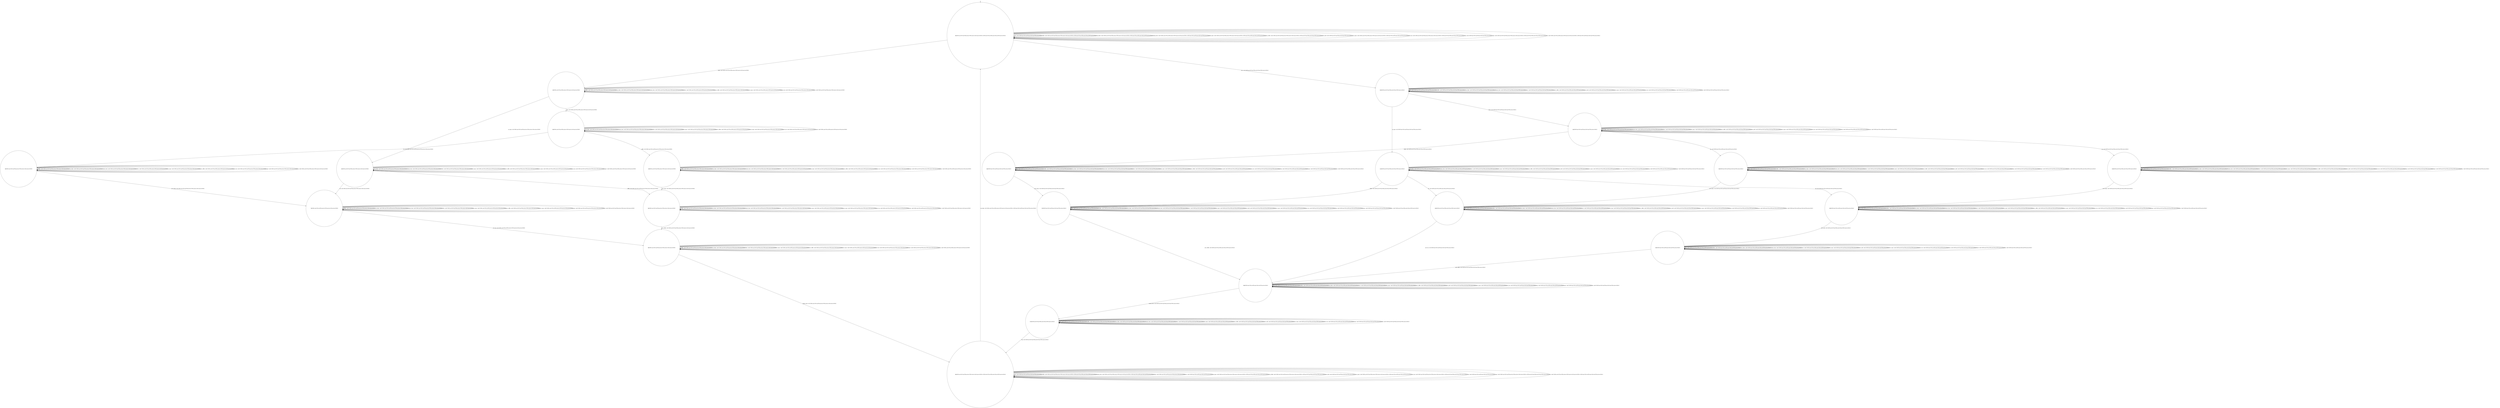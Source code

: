 digraph g {
	edge [lblstyle="above, sloped"];
	s0 [shape="circle" label="0@[((DOL and COF and TEA and not TON and not CAP and not EUR) or (EUR and COF and TEA and CAP and TON and not DOL))]"];
	s1 [shape="circle" label="1@[((DOL and COF and TEA and not TON and not CAP and not EUR))]"];
	s2 [shape="circle" label="2@[((DOL and COF and TEA and not TON and not CAP and not EUR))]"];
	s3 [shape="circle" label="3@[((DOL and COF and TEA and not TON and not CAP and not EUR))]"];
	s4 [shape="circle" label="4@[((DOL and COF and TEA and not TON and not CAP and not EUR))]"];
	s5 [shape="circle" label="5@[((DOL and COF and TEA and not TON and not CAP and not EUR))]"];
	s6 [shape="circle" label="6@[((DOL and COF and TEA and not TON and not CAP and not EUR))]"];
	s7 [shape="circle" label="7@[((DOL and COF and TEA and not TON and not CAP and not EUR))]"];
	s8 [shape="circle" label="8@[((DOL and COF and TEA and not TON and not CAP and not EUR))]"];
	s9 [shape="circle" label="9@[((DOL and COF and TEA and not TON and not CAP and not EUR) or (EUR and COF and TEA and CAP and TON and not DOL))]"];
	s10 [shape="circle" label="10@[((EUR and COF and TEA and CAP and TON and not DOL))]"];
	s11 [shape="circle" label="11@[((EUR and COF and TEA and CAP and TON and not DOL))]"];
	s12 [shape="circle" label="12@[((EUR and COF and TEA and CAP and TON and not DOL))]"];
	s13 [shape="circle" label="13@[((EUR and COF and TEA and CAP and TON and not DOL))]"];
	s14 [shape="circle" label="14@[((EUR and COF and TEA and CAP and TON and not DOL))]"];
	s15 [shape="circle" label="15@[((EUR and COF and TEA and CAP and TON and not DOL))]"];
	s16 [shape="circle" label="16@[((EUR and COF and TEA and CAP and TON and not DOL))]"];
	s17 [shape="circle" label="17@[((EUR and COF and TEA and CAP and TON and not DOL))]"];
	s18 [shape="circle" label="18@[((EUR and COF and TEA and CAP and TON and not DOL))]"];
	s19 [shape="circle" label="19@[((EUR and COF and TEA and CAP and TON and not DOL))]"];
	s20 [shape="circle" label="20@[((EUR and COF and TEA and CAP and TON and not DOL))]"];
	s21 [shape="circle" label="21@[((EUR and COF and TEA and CAP and TON and not DOL))]"];
	s0 -> s0 [label="cap / nok() [((EUR and COF and TEA and CAP and TON and not DOL))]"];
	s0 -> s0 [label="coffee / nok() [((DOL and COF and TEA and not TON and not CAP and not EUR) or (EUR and COF and TEA and CAP and TON and not DOL))]"];
	s0 -> s0 [label="cup_taken / nok() [((DOL and COF and TEA and not TON and not CAP and not EUR) or (EUR and COF and TEA and CAP and TON and not DOL))]"];
	s0 -> s0 [label="display_done / nok() [((DOL and COF and TEA and not TON and not CAP and not EUR) or (EUR and COF and TEA and CAP and TON and not DOL))]"];
	s0 -> s1 [label="dollar / ok() [((DOL and COF and TEA and not TON and not CAP and not EUR))]"];
	s0 -> s10 [label="euro / ok() [((EUR and COF and TEA and CAP and TON and not DOL))]"];
	s0 -> s0 [label="no_sugar / nok() [((DOL and COF and TEA and not TON and not CAP and not EUR) or (EUR and COF and TEA and CAP and TON and not DOL))]"];
	s0 -> s0 [label="pour_coffee / nok() [((DOL and COF and TEA and not TON and not CAP and not EUR) or (EUR and COF and TEA and CAP and TON and not DOL))]"];
	s0 -> s0 [label="pour_milk / nok() [((EUR and COF and TEA and CAP and TON and not DOL))]"];
	s0 -> s0 [label="pour_sugar / nok() [((DOL and COF and TEA and not TON and not CAP and not EUR) or (EUR and COF and TEA and CAP and TON and not DOL))]"];
	s0 -> s0 [label="pour_tea / nok() [((DOL and COF and TEA and not TON and not CAP and not EUR) or (EUR and COF and TEA and CAP and TON and not DOL))]"];
	s0 -> s0 [label="ring / nok() [((EUR and COF and TEA and CAP and TON and not DOL))]"];
	s0 -> s0 [label="sugar / nok() [((DOL and COF and TEA and not TON and not CAP and not EUR) or (EUR and COF and TEA and CAP and TON and not DOL))]"];
	s0 -> s0 [label="tea / nok() [((DOL and COF and TEA and not TON and not CAP and not EUR) or (EUR and COF and TEA and CAP and TON and not DOL))]"];
	s1 -> s1 [label="coffee / nok() [((DOL and COF and TEA and not TON and not CAP and not EUR))]"];
	s1 -> s1 [label="cup_taken / nok() [((DOL and COF and TEA and not TON and not CAP and not EUR))]"];
	s1 -> s1 [label="display_done / nok() [((DOL and COF and TEA and not TON and not CAP and not EUR))]"];
	s1 -> s1 [label="dollar / nok() [((DOL and COF and TEA and not TON and not CAP and not EUR))]"];
	s1 -> s2 [label="no_sugar / ok() [((DOL and COF and TEA and not TON and not CAP and not EUR))]"];
	s1 -> s1 [label="pour_coffee / nok() [((DOL and COF and TEA and not TON and not CAP and not EUR))]"];
	s1 -> s1 [label="pour_sugar / nok() [((DOL and COF and TEA and not TON and not CAP and not EUR))]"];
	s1 -> s1 [label="pour_tea / nok() [((DOL and COF and TEA and not TON and not CAP and not EUR))]"];
	s1 -> s3 [label="sugar / ok() [((DOL and COF and TEA and not TON and not CAP and not EUR))]"];
	s1 -> s1 [label="tea / nok() [((DOL and COF and TEA and not TON and not CAP and not EUR))]"];
	s2 -> s6 [label="coffee / ok() [((DOL and COF and TEA and not TON and not CAP and not EUR))]"];
	s2 -> s2 [label="cup_taken / nok() [((DOL and COF and TEA and not TON and not CAP and not EUR))]"];
	s2 -> s2 [label="display_done / nok() [((DOL and COF and TEA and not TON and not CAP and not EUR))]"];
	s2 -> s2 [label="dollar / nok() [((DOL and COF and TEA and not TON and not CAP and not EUR))]"];
	s2 -> s2 [label="no_sugar / nok() [((DOL and COF and TEA and not TON and not CAP and not EUR))]"];
	s2 -> s2 [label="pour_coffee / nok() [((DOL and COF and TEA and not TON and not CAP and not EUR))]"];
	s2 -> s2 [label="pour_sugar / nok() [((DOL and COF and TEA and not TON and not CAP and not EUR))]"];
	s2 -> s2 [label="pour_tea / nok() [((DOL and COF and TEA and not TON and not CAP and not EUR))]"];
	s2 -> s2 [label="sugar / void() [((DOL and COF and TEA and not TON and not CAP and not EUR))]"];
	s2 -> s7 [label="tea / ok() [((DOL and COF and TEA and not TON and not CAP and not EUR))]"];
	s3 -> s4 [label="coffee / ok() [((DOL and COF and TEA and not TON and not CAP and not EUR))]"];
	s3 -> s3 [label="cup_taken / nok() [((DOL and COF and TEA and not TON and not CAP and not EUR))]"];
	s3 -> s3 [label="display_done / nok() [((DOL and COF and TEA and not TON and not CAP and not EUR))]"];
	s3 -> s3 [label="dollar / nok() [((DOL and COF and TEA and not TON and not CAP and not EUR))]"];
	s3 -> s3 [label="no_sugar / void() [((DOL and COF and TEA and not TON and not CAP and not EUR))]"];
	s3 -> s3 [label="pour_coffee / nok() [((DOL and COF and TEA and not TON and not CAP and not EUR))]"];
	s3 -> s3 [label="pour_sugar / nok() [((DOL and COF and TEA and not TON and not CAP and not EUR))]"];
	s3 -> s3 [label="pour_tea / nok() [((DOL and COF and TEA and not TON and not CAP and not EUR))]"];
	s3 -> s3 [label="sugar / nok() [((DOL and COF and TEA and not TON and not CAP and not EUR))]"];
	s3 -> s5 [label="tea / ok() [((DOL and COF and TEA and not TON and not CAP and not EUR))]"];
	s4 -> s4 [label="coffee / nok() [((DOL and COF and TEA and not TON and not CAP and not EUR))]"];
	s4 -> s4 [label="cup_taken / nok() [((DOL and COF and TEA and not TON and not CAP and not EUR))]"];
	s4 -> s4 [label="display_done / nok() [((DOL and COF and TEA and not TON and not CAP and not EUR))]"];
	s4 -> s4 [label="dollar / nok() [((DOL and COF and TEA and not TON and not CAP and not EUR))]"];
	s4 -> s4 [label="no_sugar / nok() [((DOL and COF and TEA and not TON and not CAP and not EUR))]"];
	s4 -> s4 [label="pour_coffee / nok() [((DOL and COF and TEA and not TON and not CAP and not EUR))]"];
	s4 -> s6 [label="pour_sugar / ok() [((DOL and COF and TEA and not TON and not CAP and not EUR))]"];
	s4 -> s4 [label="pour_tea / nok() [((DOL and COF and TEA and not TON and not CAP and not EUR))]"];
	s4 -> s4 [label="sugar / nok() [((DOL and COF and TEA and not TON and not CAP and not EUR))]"];
	s4 -> s4 [label="tea / void() [((DOL and COF and TEA and not TON and not CAP and not EUR))]"];
	s5 -> s5 [label="coffee / void() [((DOL and COF and TEA and not TON and not CAP and not EUR))]"];
	s5 -> s5 [label="cup_taken / nok() [((DOL and COF and TEA and not TON and not CAP and not EUR))]"];
	s5 -> s5 [label="display_done / nok() [((DOL and COF and TEA and not TON and not CAP and not EUR))]"];
	s5 -> s5 [label="dollar / nok() [((DOL and COF and TEA and not TON and not CAP and not EUR))]"];
	s5 -> s5 [label="no_sugar / nok() [((DOL and COF and TEA and not TON and not CAP and not EUR))]"];
	s5 -> s5 [label="pour_coffee / nok() [((DOL and COF and TEA and not TON and not CAP and not EUR))]"];
	s5 -> s7 [label="pour_sugar / ok() [((DOL and COF and TEA and not TON and not CAP and not EUR))]"];
	s5 -> s5 [label="pour_tea / nok() [((DOL and COF and TEA and not TON and not CAP and not EUR))]"];
	s5 -> s5 [label="sugar / nok() [((DOL and COF and TEA and not TON and not CAP and not EUR))]"];
	s5 -> s5 [label="tea / nok() [((DOL and COF and TEA and not TON and not CAP and not EUR))]"];
	s6 -> s6 [label="coffee / nok() [((DOL and COF and TEA and not TON and not CAP and not EUR))]"];
	s6 -> s6 [label="cup_taken / nok() [((DOL and COF and TEA and not TON and not CAP and not EUR))]"];
	s6 -> s6 [label="display_done / nok() [((DOL and COF and TEA and not TON and not CAP and not EUR))]"];
	s6 -> s6 [label="dollar / nok() [((DOL and COF and TEA and not TON and not CAP and not EUR))]"];
	s6 -> s6 [label="no_sugar / nok() [((DOL and COF and TEA and not TON and not CAP and not EUR))]"];
	s6 -> s8 [label="pour_coffee / ok() [((DOL and COF and TEA and not TON and not CAP and not EUR))]"];
	s6 -> s6 [label="pour_sugar / nok() [((DOL and COF and TEA and not TON and not CAP and not EUR))]"];
	s6 -> s6 [label="pour_tea / nok() [((DOL and COF and TEA and not TON and not CAP and not EUR))]"];
	s6 -> s6 [label="sugar / nok() [((DOL and COF and TEA and not TON and not CAP and not EUR))]"];
	s6 -> s6 [label="tea / void() [((DOL and COF and TEA and not TON and not CAP and not EUR))]"];
	s7 -> s7 [label="coffee / void() [((DOL and COF and TEA and not TON and not CAP and not EUR))]"];
	s7 -> s7 [label="cup_taken / nok() [((DOL and COF and TEA and not TON and not CAP and not EUR))]"];
	s7 -> s7 [label="display_done / nok() [((DOL and COF and TEA and not TON and not CAP and not EUR))]"];
	s7 -> s7 [label="dollar / nok() [((DOL and COF and TEA and not TON and not CAP and not EUR))]"];
	s7 -> s7 [label="no_sugar / nok() [((DOL and COF and TEA and not TON and not CAP and not EUR))]"];
	s7 -> s7 [label="pour_coffee / nok() [((DOL and COF and TEA and not TON and not CAP and not EUR))]"];
	s7 -> s7 [label="pour_sugar / nok() [((DOL and COF and TEA and not TON and not CAP and not EUR))]"];
	s7 -> s8 [label="pour_tea / ok() [((DOL and COF and TEA and not TON and not CAP and not EUR))]"];
	s7 -> s7 [label="sugar / nok() [((DOL and COF and TEA and not TON and not CAP and not EUR))]"];
	s7 -> s7 [label="tea / nok() [((DOL and COF and TEA and not TON and not CAP and not EUR))]"];
	s8 -> s8 [label="coffee / nok() [((DOL and COF and TEA and not TON and not CAP and not EUR))]"];
	s8 -> s8 [label="cup_taken / nok() [((DOL and COF and TEA and not TON and not CAP and not EUR))]"];
	s8 -> s9 [label="display_done / ok() [((DOL and COF and TEA and not TON and not CAP and not EUR))]"];
	s8 -> s8 [label="dollar / nok() [((DOL and COF and TEA and not TON and not CAP and not EUR))]"];
	s8 -> s8 [label="no_sugar / nok() [((DOL and COF and TEA and not TON and not CAP and not EUR))]"];
	s8 -> s8 [label="pour_coffee / nok() [((DOL and COF and TEA and not TON and not CAP and not EUR))]"];
	s8 -> s8 [label="pour_sugar / nok() [((DOL and COF and TEA and not TON and not CAP and not EUR))]"];
	s8 -> s8 [label="pour_tea / nok() [((DOL and COF and TEA and not TON and not CAP and not EUR))]"];
	s8 -> s8 [label="sugar / nok() [((DOL and COF and TEA and not TON and not CAP and not EUR))]"];
	s8 -> s8 [label="tea / nok() [((DOL and COF and TEA and not TON and not CAP and not EUR))]"];
	s9 -> s9 [label="cap / nok() [((EUR and COF and TEA and CAP and TON and not DOL))]"];
	s9 -> s9 [label="coffee / nok() [((DOL and COF and TEA and not TON and not CAP and not EUR) or (EUR and COF and TEA and CAP and TON and not DOL))]"];
	s9 -> s0 [label="cup_taken / ok() [((DOL and COF and TEA and not TON and not CAP and not EUR) or (EUR and COF and TEA and CAP and TON and not DOL))]"];
	s9 -> s9 [label="display_done / nok() [((DOL and COF and TEA and not TON and not CAP and not EUR) or (EUR and COF and TEA and CAP and TON and not DOL))]"];
	s9 -> s9 [label="dollar / nok() [((DOL and COF and TEA and not TON and not CAP and not EUR))]"];
	s9 -> s9 [label="euro / nok() [((EUR and COF and TEA and CAP and TON and not DOL))]"];
	s9 -> s9 [label="no_sugar / nok() [((DOL and COF and TEA and not TON and not CAP and not EUR) or (EUR and COF and TEA and CAP and TON and not DOL))]"];
	s9 -> s9 [label="pour_coffee / nok() [((DOL and COF and TEA and not TON and not CAP and not EUR) or (EUR and COF and TEA and CAP and TON and not DOL))]"];
	s9 -> s9 [label="pour_milk / nok() [((EUR and COF and TEA and CAP and TON and not DOL))]"];
	s9 -> s9 [label="pour_sugar / nok() [((DOL and COF and TEA and not TON and not CAP and not EUR) or (EUR and COF and TEA and CAP and TON and not DOL))]"];
	s9 -> s9 [label="pour_tea / nok() [((DOL and COF and TEA and not TON and not CAP and not EUR) or (EUR and COF and TEA and CAP and TON and not DOL))]"];
	s9 -> s9 [label="ring / nok() [((EUR and COF and TEA and CAP and TON and not DOL))]"];
	s9 -> s9 [label="sugar / nok() [((DOL and COF and TEA and not TON and not CAP and not EUR) or (EUR and COF and TEA and CAP and TON and not DOL))]"];
	s9 -> s9 [label="tea / nok() [((DOL and COF and TEA and not TON and not CAP and not EUR) or (EUR and COF and TEA and CAP and TON and not DOL))]"];
	s10 -> s10 [label="cap / nok() [((EUR and COF and TEA and CAP and TON and not DOL))]"];
	s10 -> s10 [label="coffee / nok() [((EUR and COF and TEA and CAP and TON and not DOL))]"];
	s10 -> s10 [label="cup_taken / nok() [((EUR and COF and TEA and CAP and TON and not DOL))]"];
	s10 -> s10 [label="display_done / nok() [((EUR and COF and TEA and CAP and TON and not DOL))]"];
	s10 -> s10 [label="euro / nok() [((EUR and COF and TEA and CAP and TON and not DOL))]"];
	s10 -> s11 [label="no_sugar / ok() [((EUR and COF and TEA and CAP and TON and not DOL))]"];
	s10 -> s10 [label="pour_coffee / nok() [((EUR and COF and TEA and CAP and TON and not DOL))]"];
	s10 -> s10 [label="pour_milk / nok() [((EUR and COF and TEA and CAP and TON and not DOL))]"];
	s10 -> s10 [label="pour_sugar / nok() [((EUR and COF and TEA and CAP and TON and not DOL))]"];
	s10 -> s10 [label="pour_tea / nok() [((EUR and COF and TEA and CAP and TON and not DOL))]"];
	s10 -> s10 [label="ring / nok() [((EUR and COF and TEA and CAP and TON and not DOL))]"];
	s10 -> s12 [label="sugar / ok() [((EUR and COF and TEA and CAP and TON and not DOL))]"];
	s10 -> s10 [label="tea / nok() [((EUR and COF and TEA and CAP and TON and not DOL))]"];
	s11 -> s16 [label="cap / ok() [((EUR and COF and TEA and CAP and TON and not DOL))]"];
	s11 -> s17 [label="coffee / ok() [((EUR and COF and TEA and CAP and TON and not DOL))]"];
	s11 -> s11 [label="cup_taken / nok() [((EUR and COF and TEA and CAP and TON and not DOL))]"];
	s11 -> s11 [label="display_done / nok() [((EUR and COF and TEA and CAP and TON and not DOL))]"];
	s11 -> s11 [label="euro / nok() [((EUR and COF and TEA and CAP and TON and not DOL))]"];
	s11 -> s11 [label="no_sugar / nok() [((EUR and COF and TEA and CAP and TON and not DOL))]"];
	s11 -> s11 [label="pour_coffee / nok() [((EUR and COF and TEA and CAP and TON and not DOL))]"];
	s11 -> s11 [label="pour_milk / nok() [((EUR and COF and TEA and CAP and TON and not DOL))]"];
	s11 -> s11 [label="pour_sugar / nok() [((EUR and COF and TEA and CAP and TON and not DOL))]"];
	s11 -> s11 [label="pour_tea / nok() [((EUR and COF and TEA and CAP and TON and not DOL))]"];
	s11 -> s11 [label="ring / nok() [((EUR and COF and TEA and CAP and TON and not DOL))]"];
	s11 -> s11 [label="sugar / void() [((EUR and COF and TEA and CAP and TON and not DOL))]"];
	s11 -> s18 [label="tea / ok() [((EUR and COF and TEA and CAP and TON and not DOL))]"];
	s12 -> s13 [label="cap / ok() [((EUR and COF and TEA and CAP and TON and not DOL))]"];
	s12 -> s14 [label="coffee / ok() [((EUR and COF and TEA and CAP and TON and not DOL))]"];
	s12 -> s12 [label="cup_taken / nok() [((EUR and COF and TEA and CAP and TON and not DOL))]"];
	s12 -> s12 [label="display_done / nok() [((EUR and COF and TEA and CAP and TON and not DOL))]"];
	s12 -> s12 [label="euro / nok() [((EUR and COF and TEA and CAP and TON and not DOL))]"];
	s12 -> s12 [label="no_sugar / void() [((EUR and COF and TEA and CAP and TON and not DOL))]"];
	s12 -> s12 [label="pour_coffee / nok() [((EUR and COF and TEA and CAP and TON and not DOL))]"];
	s12 -> s12 [label="pour_milk / nok() [((EUR and COF and TEA and CAP and TON and not DOL))]"];
	s12 -> s12 [label="pour_sugar / nok() [((EUR and COF and TEA and CAP and TON and not DOL))]"];
	s12 -> s12 [label="pour_tea / nok() [((EUR and COF and TEA and CAP and TON and not DOL))]"];
	s12 -> s12 [label="ring / nok() [((EUR and COF and TEA and CAP and TON and not DOL))]"];
	s12 -> s12 [label="sugar / nok() [((EUR and COF and TEA and CAP and TON and not DOL))]"];
	s12 -> s15 [label="tea / ok() [((EUR and COF and TEA and CAP and TON and not DOL))]"];
	s13 -> s13 [label="cap / nok() [((EUR and COF and TEA and CAP and TON and not DOL))]"];
	s13 -> s13 [label="coffee / void() [((EUR and COF and TEA and CAP and TON and not DOL))]"];
	s13 -> s13 [label="cup_taken / nok() [((EUR and COF and TEA and CAP and TON and not DOL))]"];
	s13 -> s13 [label="display_done / nok() [((EUR and COF and TEA and CAP and TON and not DOL))]"];
	s13 -> s13 [label="euro / nok() [((EUR and COF and TEA and CAP and TON and not DOL))]"];
	s13 -> s13 [label="no_sugar / nok() [((EUR and COF and TEA and CAP and TON and not DOL))]"];
	s13 -> s13 [label="pour_coffee / nok() [((EUR and COF and TEA and CAP and TON and not DOL))]"];
	s13 -> s13 [label="pour_milk / nok() [((EUR and COF and TEA and CAP and TON and not DOL))]"];
	s13 -> s16 [label="pour_sugar / ok() [((EUR and COF and TEA and CAP and TON and not DOL))]"];
	s13 -> s13 [label="pour_tea / nok() [((EUR and COF and TEA and CAP and TON and not DOL))]"];
	s13 -> s13 [label="ring / nok() [((EUR and COF and TEA and CAP and TON and not DOL))]"];
	s13 -> s13 [label="sugar / nok() [((EUR and COF and TEA and CAP and TON and not DOL))]"];
	s13 -> s13 [label="tea / void() [((EUR and COF and TEA and CAP and TON and not DOL))]"];
	s14 -> s14 [label="cap / void() [((EUR and COF and TEA and CAP and TON and not DOL))]"];
	s14 -> s14 [label="coffee / nok() [((EUR and COF and TEA and CAP and TON and not DOL))]"];
	s14 -> s14 [label="cup_taken / nok() [((EUR and COF and TEA and CAP and TON and not DOL))]"];
	s14 -> s14 [label="display_done / nok() [((EUR and COF and TEA and CAP and TON and not DOL))]"];
	s14 -> s14 [label="euro / nok() [((EUR and COF and TEA and CAP and TON and not DOL))]"];
	s14 -> s14 [label="no_sugar / nok() [((EUR and COF and TEA and CAP and TON and not DOL))]"];
	s14 -> s14 [label="pour_coffee / nok() [((EUR and COF and TEA and CAP and TON and not DOL))]"];
	s14 -> s14 [label="pour_milk / nok() [((EUR and COF and TEA and CAP and TON and not DOL))]"];
	s14 -> s17 [label="pour_sugar / ok() [((EUR and COF and TEA and CAP and TON and not DOL))]"];
	s14 -> s14 [label="pour_tea / nok() [((EUR and COF and TEA and CAP and TON and not DOL))]"];
	s14 -> s14 [label="ring / nok() [((EUR and COF and TEA and CAP and TON and not DOL))]"];
	s14 -> s14 [label="sugar / nok() [((EUR and COF and TEA and CAP and TON and not DOL))]"];
	s14 -> s14 [label="tea / void() [((EUR and COF and TEA and CAP and TON and not DOL))]"];
	s15 -> s15 [label="cap / void() [((EUR and COF and TEA and CAP and TON and not DOL))]"];
	s15 -> s15 [label="coffee / void() [((EUR and COF and TEA and CAP and TON and not DOL))]"];
	s15 -> s15 [label="cup_taken / nok() [((EUR and COF and TEA and CAP and TON and not DOL))]"];
	s15 -> s15 [label="display_done / nok() [((EUR and COF and TEA and CAP and TON and not DOL))]"];
	s15 -> s15 [label="euro / nok() [((EUR and COF and TEA and CAP and TON and not DOL))]"];
	s15 -> s15 [label="no_sugar / nok() [((EUR and COF and TEA and CAP and TON and not DOL))]"];
	s15 -> s15 [label="pour_coffee / nok() [((EUR and COF and TEA and CAP and TON and not DOL))]"];
	s15 -> s15 [label="pour_milk / nok() [((EUR and COF and TEA and CAP and TON and not DOL))]"];
	s15 -> s18 [label="pour_sugar / ok() [((EUR and COF and TEA and CAP and TON and not DOL))]"];
	s15 -> s15 [label="pour_tea / nok() [((EUR and COF and TEA and CAP and TON and not DOL))]"];
	s15 -> s15 [label="ring / nok() [((EUR and COF and TEA and CAP and TON and not DOL))]"];
	s15 -> s15 [label="sugar / nok() [((EUR and COF and TEA and CAP and TON and not DOL))]"];
	s15 -> s15 [label="tea / nok() [((EUR and COF and TEA and CAP and TON and not DOL))]"];
	s16 -> s16 [label="cap / nok() [((EUR and COF and TEA and CAP and TON and not DOL))]"];
	s16 -> s16 [label="coffee / void() [((EUR and COF and TEA and CAP and TON and not DOL))]"];
	s16 -> s16 [label="cup_taken / nok() [((EUR and COF and TEA and CAP and TON and not DOL))]"];
	s16 -> s16 [label="display_done / nok() [((EUR and COF and TEA and CAP and TON and not DOL))]"];
	s16 -> s16 [label="euro / nok() [((EUR and COF and TEA and CAP and TON and not DOL))]"];
	s16 -> s16 [label="no_sugar / nok() [((EUR and COF and TEA and CAP and TON and not DOL))]"];
	s16 -> s16 [label="pour_coffee / nok() [((EUR and COF and TEA and CAP and TON and not DOL))]"];
	s16 -> s20 [label="pour_milk / ok() [((EUR and COF and TEA and CAP and TON and not DOL))]"];
	s16 -> s16 [label="pour_sugar / nok() [((EUR and COF and TEA and CAP and TON and not DOL))]"];
	s16 -> s16 [label="pour_tea / nok() [((EUR and COF and TEA and CAP and TON and not DOL))]"];
	s16 -> s16 [label="ring / nok() [((EUR and COF and TEA and CAP and TON and not DOL))]"];
	s16 -> s16 [label="sugar / nok() [((EUR and COF and TEA and CAP and TON and not DOL))]"];
	s16 -> s16 [label="tea / void() [((EUR and COF and TEA and CAP and TON and not DOL))]"];
	s17 -> s17 [label="cap / void() [((EUR and COF and TEA and CAP and TON and not DOL))]"];
	s17 -> s17 [label="coffee / nok() [((EUR and COF and TEA and CAP and TON and not DOL))]"];
	s17 -> s17 [label="cup_taken / nok() [((EUR and COF and TEA and CAP and TON and not DOL))]"];
	s17 -> s17 [label="display_done / nok() [((EUR and COF and TEA and CAP and TON and not DOL))]"];
	s17 -> s17 [label="euro / nok() [((EUR and COF and TEA and CAP and TON and not DOL))]"];
	s17 -> s17 [label="no_sugar / nok() [((EUR and COF and TEA and CAP and TON and not DOL))]"];
	s17 -> s19 [label="pour_coffee / ok() [((EUR and COF and TEA and CAP and TON and not DOL))]"];
	s17 -> s17 [label="pour_milk / nok() [((EUR and COF and TEA and CAP and TON and not DOL))]"];
	s17 -> s17 [label="pour_sugar / nok() [((EUR and COF and TEA and CAP and TON and not DOL))]"];
	s17 -> s17 [label="pour_tea / nok() [((EUR and COF and TEA and CAP and TON and not DOL))]"];
	s17 -> s17 [label="ring / nok() [((EUR and COF and TEA and CAP and TON and not DOL))]"];
	s17 -> s17 [label="sugar / nok() [((EUR and COF and TEA and CAP and TON and not DOL))]"];
	s17 -> s17 [label="tea / void() [((EUR and COF and TEA and CAP and TON and not DOL))]"];
	s18 -> s18 [label="cap / void() [((EUR and COF and TEA and CAP and TON and not DOL))]"];
	s18 -> s18 [label="coffee / void() [((EUR and COF and TEA and CAP and TON and not DOL))]"];
	s18 -> s18 [label="cup_taken / nok() [((EUR and COF and TEA and CAP and TON and not DOL))]"];
	s18 -> s18 [label="display_done / nok() [((EUR and COF and TEA and CAP and TON and not DOL))]"];
	s18 -> s18 [label="euro / nok() [((EUR and COF and TEA and CAP and TON and not DOL))]"];
	s18 -> s18 [label="no_sugar / nok() [((EUR and COF and TEA and CAP and TON and not DOL))]"];
	s18 -> s18 [label="pour_coffee / nok() [((EUR and COF and TEA and CAP and TON and not DOL))]"];
	s18 -> s18 [label="pour_milk / nok() [((EUR and COF and TEA and CAP and TON and not DOL))]"];
	s18 -> s18 [label="pour_sugar / nok() [((EUR and COF and TEA and CAP and TON and not DOL))]"];
	s18 -> s19 [label="pour_tea / ok() [((EUR and COF and TEA and CAP and TON and not DOL))]"];
	s18 -> s18 [label="ring / nok() [((EUR and COF and TEA and CAP and TON and not DOL))]"];
	s18 -> s18 [label="sugar / nok() [((EUR and COF and TEA and CAP and TON and not DOL))]"];
	s18 -> s18 [label="tea / nok() [((EUR and COF and TEA and CAP and TON and not DOL))]"];
	s19 -> s19 [label="cap / nok() [((EUR and COF and TEA and CAP and TON and not DOL))]"];
	s19 -> s19 [label="coffee / nok() [((EUR and COF and TEA and CAP and TON and not DOL))]"];
	s19 -> s19 [label="cup_taken / nok() [((EUR and COF and TEA and CAP and TON and not DOL))]"];
	s19 -> s21 [label="display_done / ok() [((EUR and COF and TEA and CAP and TON and not DOL))]"];
	s19 -> s19 [label="euro / nok() [((EUR and COF and TEA and CAP and TON and not DOL))]"];
	s19 -> s19 [label="no_sugar / nok() [((EUR and COF and TEA and CAP and TON and not DOL))]"];
	s19 -> s19 [label="pour_coffee / nok() [((EUR and COF and TEA and CAP and TON and not DOL))]"];
	s19 -> s19 [label="pour_milk / nok() [((EUR and COF and TEA and CAP and TON and not DOL))]"];
	s19 -> s19 [label="pour_sugar / nok() [((EUR and COF and TEA and CAP and TON and not DOL))]"];
	s19 -> s19 [label="pour_tea / nok() [((EUR and COF and TEA and CAP and TON and not DOL))]"];
	s19 -> s19 [label="ring / nok() [((EUR and COF and TEA and CAP and TON and not DOL))]"];
	s19 -> s19 [label="sugar / nok() [((EUR and COF and TEA and CAP and TON and not DOL))]"];
	s19 -> s19 [label="tea / nok() [((EUR and COF and TEA and CAP and TON and not DOL))]"];
	s20 -> s20 [label="cap / nok() [((EUR and COF and TEA and CAP and TON and not DOL))]"];
	s20 -> s20 [label="coffee / nok() [((EUR and COF and TEA and CAP and TON and not DOL))]"];
	s20 -> s20 [label="cup_taken / nok() [((EUR and COF and TEA and CAP and TON and not DOL))]"];
	s20 -> s20 [label="display_done / nok() [((EUR and COF and TEA and CAP and TON and not DOL))]"];
	s20 -> s20 [label="euro / nok() [((EUR and COF and TEA and CAP and TON and not DOL))]"];
	s20 -> s20 [label="no_sugar / nok() [((EUR and COF and TEA and CAP and TON and not DOL))]"];
	s20 -> s19 [label="pour_coffee / ok() [((EUR and COF and TEA and CAP and TON and not DOL))]"];
	s20 -> s20 [label="pour_milk / nok() [((EUR and COF and TEA and CAP and TON and not DOL))]"];
	s20 -> s20 [label="pour_sugar / nok() [((EUR and COF and TEA and CAP and TON and not DOL))]"];
	s20 -> s20 [label="pour_tea / nok() [((EUR and COF and TEA and CAP and TON and not DOL))]"];
	s20 -> s20 [label="ring / nok() [((EUR and COF and TEA and CAP and TON and not DOL))]"];
	s20 -> s20 [label="sugar / nok() [((EUR and COF and TEA and CAP and TON and not DOL))]"];
	s20 -> s20 [label="tea / nok() [((EUR and COF and TEA and CAP and TON and not DOL))]"];
	s21 -> s21 [label="cap / nok() [((EUR and COF and TEA and CAP and TON and not DOL))]"];
	s21 -> s21 [label="coffee / nok() [((EUR and COF and TEA and CAP and TON and not DOL))]"];
	s21 -> s21 [label="cup_taken / nok() [((EUR and COF and TEA and CAP and TON and not DOL))]"];
	s21 -> s21 [label="display_done / nok() [((EUR and COF and TEA and CAP and TON and not DOL))]"];
	s21 -> s21 [label="euro / nok() [((EUR and COF and TEA and CAP and TON and not DOL))]"];
	s21 -> s21 [label="no_sugar / nok() [((EUR and COF and TEA and CAP and TON and not DOL))]"];
	s21 -> s21 [label="pour_coffee / nok() [((EUR and COF and TEA and CAP and TON and not DOL))]"];
	s21 -> s21 [label="pour_milk / nok() [((EUR and COF and TEA and CAP and TON and not DOL))]"];
	s21 -> s21 [label="pour_sugar / nok() [((EUR and COF and TEA and CAP and TON and not DOL))]"];
	s21 -> s21 [label="pour_tea / nok() [((EUR and COF and TEA and CAP and TON and not DOL))]"];
	s21 -> s9 [label="ring / ok() [((EUR and COF and TEA and CAP and TON and not DOL))]"];
	s21 -> s21 [label="sugar / nok() [((EUR and COF and TEA and CAP and TON and not DOL))]"];
	s21 -> s21 [label="tea / nok() [((EUR and COF and TEA and CAP and TON and not DOL))]"];
	__start0 [label="" shape="none" width="0" height="0"];
	__start0 -> s0;
}
